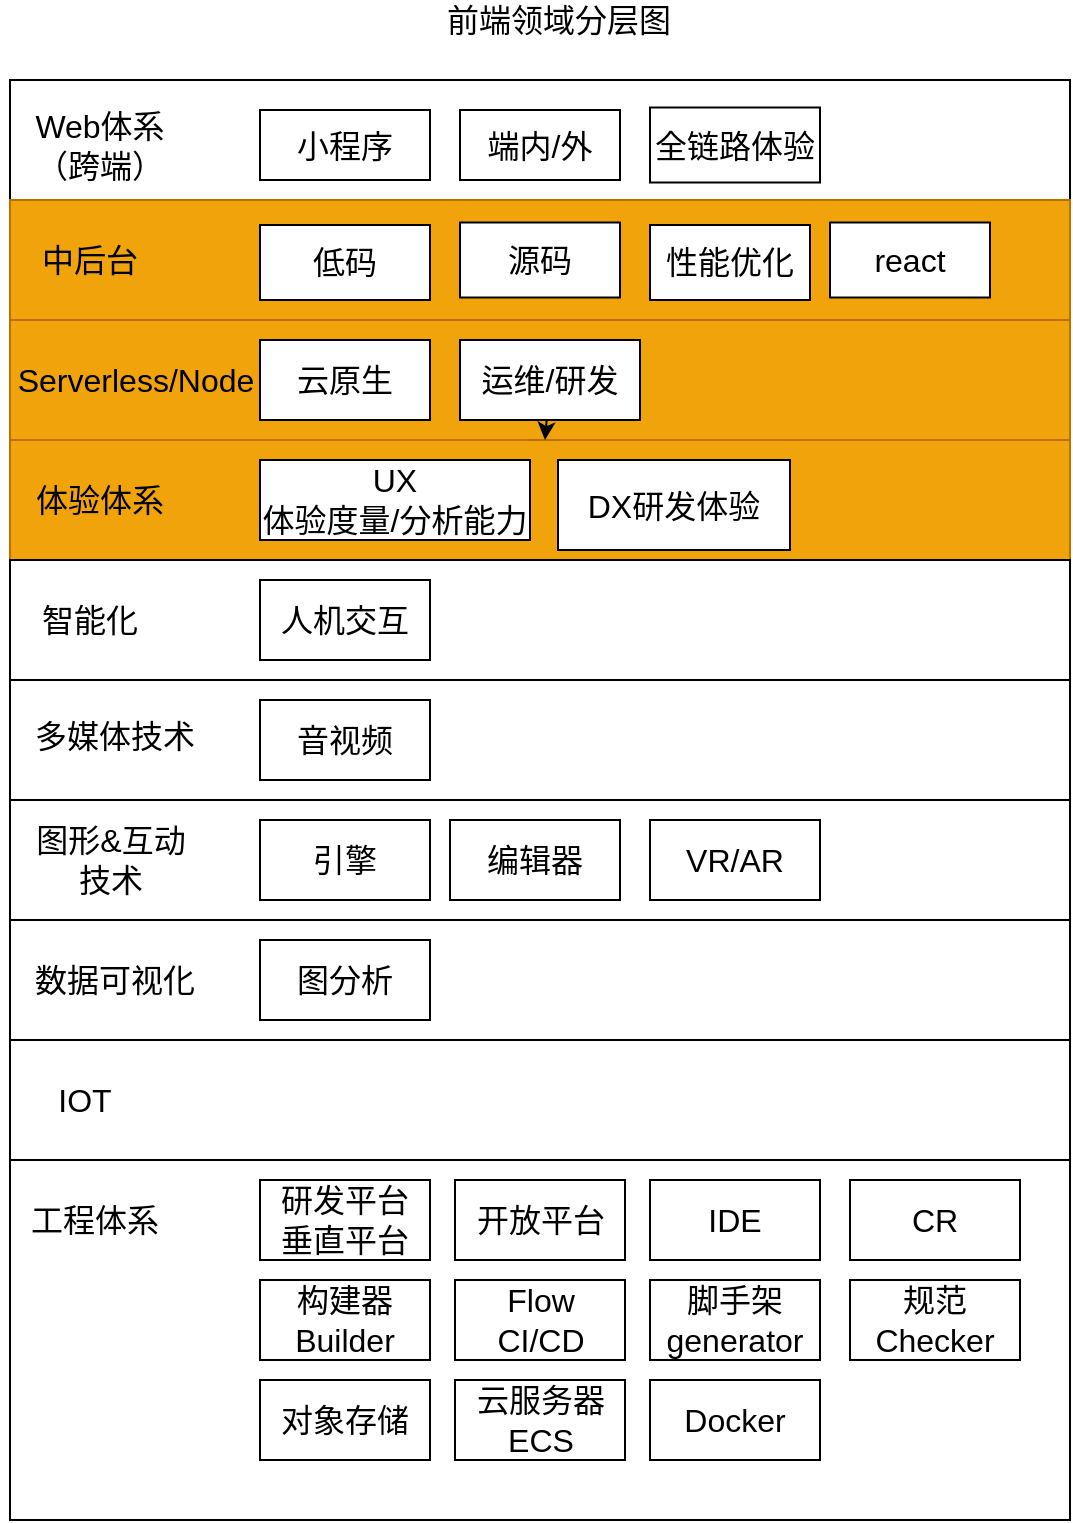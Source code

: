 <mxfile>
    <diagram id="2qQow2EDD-zB0ehWD6a5" name="第 1 页">
        <mxGraphModel dx="853" dy="340" grid="1" gridSize="10" guides="1" tooltips="1" connect="1" arrows="1" fold="1" page="1" pageScale="1" pageWidth="827" pageHeight="1169" math="0" shadow="0">
            <root>
                <mxCell id="0"/>
                <mxCell id="1" parent="0"/>
                <mxCell id="3" value="" style="rounded=0;whiteSpace=wrap;html=1;" parent="1" vertex="1">
                    <mxGeometry x="140" y="70" width="530" height="60" as="geometry"/>
                </mxCell>
                <mxCell id="5" value="前端领域分层图" style="text;html=1;align=center;verticalAlign=middle;resizable=0;points=[];autosize=1;strokeColor=none;fillColor=none;fontSize=16;" parent="1" vertex="1">
                    <mxGeometry x="349" y="30" width="130" height="20" as="geometry"/>
                </mxCell>
                <mxCell id="6" value="&lt;font style=&quot;font-size: 16px&quot;&gt;Web体系（跨端）&lt;/font&gt;" style="text;html=1;strokeColor=none;fillColor=none;align=center;verticalAlign=middle;whiteSpace=wrap;rounded=0;fontSize=16;" parent="1" vertex="1">
                    <mxGeometry x="150" y="85" width="70" height="35" as="geometry"/>
                </mxCell>
                <mxCell id="7" value="" style="rounded=0;whiteSpace=wrap;html=1;fillColor=#f0a30a;fontColor=#000000;strokeColor=#BD7000;" parent="1" vertex="1">
                    <mxGeometry x="140" y="130" width="530" height="60" as="geometry"/>
                </mxCell>
                <mxCell id="8" value="" style="rounded=0;whiteSpace=wrap;html=1;fillColor=#f0a30a;fontColor=#000000;strokeColor=#BD7000;" parent="1" vertex="1">
                    <mxGeometry x="140" y="190" width="530" height="60" as="geometry"/>
                </mxCell>
                <mxCell id="9" value="" style="rounded=0;whiteSpace=wrap;html=1;fillColor=#f0a30a;fontColor=#000000;strokeColor=#BD7000;" parent="1" vertex="1">
                    <mxGeometry x="140" y="250" width="530" height="60" as="geometry"/>
                </mxCell>
                <mxCell id="10" value="" style="rounded=0;whiteSpace=wrap;html=1;" parent="1" vertex="1">
                    <mxGeometry x="140" y="310" width="530" height="60" as="geometry"/>
                </mxCell>
                <mxCell id="11" value="" style="rounded=0;whiteSpace=wrap;html=1;" parent="1" vertex="1">
                    <mxGeometry x="140" y="370" width="530" height="60" as="geometry"/>
                </mxCell>
                <mxCell id="12" value="中后台" style="text;html=1;strokeColor=none;fillColor=none;align=center;verticalAlign=middle;whiteSpace=wrap;rounded=0;fontSize=16;" parent="1" vertex="1">
                    <mxGeometry x="150" y="145" width="60" height="30" as="geometry"/>
                </mxCell>
                <mxCell id="13" value="Serverless/Node" style="text;html=1;strokeColor=none;fillColor=none;align=center;verticalAlign=middle;whiteSpace=wrap;rounded=0;fontSize=16;" parent="1" vertex="1">
                    <mxGeometry x="172.5" y="205" width="60" height="30" as="geometry"/>
                </mxCell>
                <mxCell id="14" value="体验体系" style="text;html=1;strokeColor=none;fillColor=none;align=center;verticalAlign=middle;whiteSpace=wrap;rounded=0;fontSize=16;" parent="1" vertex="1">
                    <mxGeometry x="150" y="265" width="70" height="30" as="geometry"/>
                </mxCell>
                <mxCell id="15" value="智能化" style="text;html=1;strokeColor=none;fillColor=none;align=center;verticalAlign=middle;whiteSpace=wrap;rounded=0;fontSize=16;" parent="1" vertex="1">
                    <mxGeometry x="145" y="325" width="70" height="30" as="geometry"/>
                </mxCell>
                <mxCell id="16" value="多媒体技术" style="text;html=1;strokeColor=none;fillColor=none;align=center;verticalAlign=middle;whiteSpace=wrap;rounded=0;fontSize=16;" parent="1" vertex="1">
                    <mxGeometry x="145" y="385" width="95" height="25" as="geometry"/>
                </mxCell>
                <mxCell id="17" value="" style="rounded=0;whiteSpace=wrap;html=1;" parent="1" vertex="1">
                    <mxGeometry x="140" y="430" width="530" height="60" as="geometry"/>
                </mxCell>
                <mxCell id="18" value="图形&amp;amp;互动技术" style="text;html=1;strokeColor=none;fillColor=none;align=center;verticalAlign=middle;whiteSpace=wrap;rounded=0;fontSize=16;" parent="1" vertex="1">
                    <mxGeometry x="147.5" y="445" width="85" height="30" as="geometry"/>
                </mxCell>
                <mxCell id="19" value="" style="rounded=0;whiteSpace=wrap;html=1;" parent="1" vertex="1">
                    <mxGeometry x="140" y="490" width="530" height="60" as="geometry"/>
                </mxCell>
                <mxCell id="20" value="数据可视化" style="text;html=1;strokeColor=none;fillColor=none;align=center;verticalAlign=middle;whiteSpace=wrap;rounded=0;fontSize=16;" parent="1" vertex="1">
                    <mxGeometry x="150" y="505" width="85" height="30" as="geometry"/>
                </mxCell>
                <mxCell id="21" value="低码" style="rounded=0;whiteSpace=wrap;html=1;fontSize=16;" parent="1" vertex="1">
                    <mxGeometry x="265" y="142.5" width="85" height="37.5" as="geometry"/>
                </mxCell>
                <mxCell id="22" value="源码" style="rounded=0;whiteSpace=wrap;html=1;fontSize=16;" parent="1" vertex="1">
                    <mxGeometry x="365" y="141.25" width="80" height="37.5" as="geometry"/>
                </mxCell>
                <mxCell id="23" value="小程序" style="rounded=0;whiteSpace=wrap;html=1;fontSize=16;" parent="1" vertex="1">
                    <mxGeometry x="265" y="85" width="85" height="35" as="geometry"/>
                </mxCell>
                <mxCell id="24" value="端内/外" style="rounded=0;whiteSpace=wrap;html=1;fontSize=16;" parent="1" vertex="1">
                    <mxGeometry x="365" y="85" width="80" height="35" as="geometry"/>
                </mxCell>
                <mxCell id="25" value="云原生" style="rounded=0;whiteSpace=wrap;html=1;fontSize=16;" parent="1" vertex="1">
                    <mxGeometry x="265" y="200" width="85" height="40" as="geometry"/>
                </mxCell>
                <mxCell id="40" value="" style="edgeStyle=none;html=1;" parent="1" source="27" target="9" edge="1">
                    <mxGeometry relative="1" as="geometry"/>
                </mxCell>
                <mxCell id="27" value="运维/研发" style="rounded=0;whiteSpace=wrap;html=1;fontSize=16;" parent="1" vertex="1">
                    <mxGeometry x="365" y="200" width="90" height="40" as="geometry"/>
                </mxCell>
                <mxCell id="28" value="全链路体验" style="rounded=0;whiteSpace=wrap;html=1;fontSize=16;" parent="1" vertex="1">
                    <mxGeometry x="460" y="83.75" width="85" height="37.5" as="geometry"/>
                </mxCell>
                <mxCell id="30" value="UX&lt;br&gt;体验度量/分析能力" style="rounded=0;whiteSpace=wrap;html=1;fontSize=16;" parent="1" vertex="1">
                    <mxGeometry x="265" y="260" width="135" height="40" as="geometry"/>
                </mxCell>
                <mxCell id="31" value="DX研发体验" style="rounded=0;whiteSpace=wrap;html=1;fontSize=16;" parent="1" vertex="1">
                    <mxGeometry x="414" y="260" width="116" height="45" as="geometry"/>
                </mxCell>
                <mxCell id="32" value="人机交互" style="rounded=0;whiteSpace=wrap;html=1;fontSize=16;" parent="1" vertex="1">
                    <mxGeometry x="265" y="320" width="85" height="40" as="geometry"/>
                </mxCell>
                <mxCell id="33" value="音视频" style="rounded=0;whiteSpace=wrap;html=1;fontSize=16;" parent="1" vertex="1">
                    <mxGeometry x="265" y="380" width="85" height="40" as="geometry"/>
                </mxCell>
                <mxCell id="34" value="引擎" style="rounded=0;whiteSpace=wrap;html=1;fontSize=16;" parent="1" vertex="1">
                    <mxGeometry x="265" y="440" width="85" height="40" as="geometry"/>
                </mxCell>
                <mxCell id="35" value="编辑器" style="rounded=0;whiteSpace=wrap;html=1;fontSize=16;" parent="1" vertex="1">
                    <mxGeometry x="360" y="440" width="85" height="40" as="geometry"/>
                </mxCell>
                <mxCell id="36" value="VR/AR" style="rounded=0;whiteSpace=wrap;html=1;fontSize=16;" parent="1" vertex="1">
                    <mxGeometry x="460" y="440" width="85" height="40" as="geometry"/>
                </mxCell>
                <mxCell id="37" value="图分析" style="rounded=0;whiteSpace=wrap;html=1;fontSize=16;" parent="1" vertex="1">
                    <mxGeometry x="265" y="500" width="85" height="40" as="geometry"/>
                </mxCell>
                <mxCell id="42" value="" style="rounded=0;whiteSpace=wrap;html=1;" parent="1" vertex="1">
                    <mxGeometry x="140" y="550" width="530" height="60" as="geometry"/>
                </mxCell>
                <mxCell id="43" value="IOT" style="text;html=1;strokeColor=none;fillColor=none;align=center;verticalAlign=middle;whiteSpace=wrap;rounded=0;fontSize=16;" parent="1" vertex="1">
                    <mxGeometry x="135" y="565" width="85" height="30" as="geometry"/>
                </mxCell>
                <mxCell id="44" value="" style="rounded=0;whiteSpace=wrap;html=1;" parent="1" vertex="1">
                    <mxGeometry x="140" y="610" width="530" height="180" as="geometry"/>
                </mxCell>
                <mxCell id="45" value="工程体系" style="text;html=1;strokeColor=none;fillColor=none;align=center;verticalAlign=middle;whiteSpace=wrap;rounded=0;fontSize=16;" parent="1" vertex="1">
                    <mxGeometry x="140" y="625" width="85" height="30" as="geometry"/>
                </mxCell>
                <mxCell id="47" value="构建器&lt;br&gt;Builder" style="rounded=0;whiteSpace=wrap;html=1;fontSize=16;" parent="1" vertex="1">
                    <mxGeometry x="265" y="670" width="85" height="40" as="geometry"/>
                </mxCell>
                <mxCell id="49" value="Flow&lt;br&gt;CI/CD" style="rounded=0;whiteSpace=wrap;html=1;fontSize=16;" parent="1" vertex="1">
                    <mxGeometry x="362.5" y="670" width="85" height="40" as="geometry"/>
                </mxCell>
                <mxCell id="50" value="规范Checker" style="rounded=0;whiteSpace=wrap;html=1;fontSize=16;" parent="1" vertex="1">
                    <mxGeometry x="560" y="670" width="85" height="40" as="geometry"/>
                </mxCell>
                <mxCell id="51" value="IDE" style="rounded=0;whiteSpace=wrap;html=1;fontSize=16;" parent="1" vertex="1">
                    <mxGeometry x="460" y="620" width="85" height="40" as="geometry"/>
                </mxCell>
                <mxCell id="52" value="开放平台" style="rounded=0;whiteSpace=wrap;html=1;fontSize=16;" parent="1" vertex="1">
                    <mxGeometry x="362.5" y="620" width="85" height="40" as="geometry"/>
                </mxCell>
                <mxCell id="54" value="研发平台&lt;br&gt;垂直平台" style="rounded=0;whiteSpace=wrap;html=1;fontSize=16;" parent="1" vertex="1">
                    <mxGeometry x="265" y="620" width="85" height="40" as="geometry"/>
                </mxCell>
                <mxCell id="55" value="脚手架&lt;br&gt;generator" style="rounded=0;whiteSpace=wrap;html=1;fontSize=16;" parent="1" vertex="1">
                    <mxGeometry x="460" y="670" width="85" height="40" as="geometry"/>
                </mxCell>
                <mxCell id="56" value="CR" style="rounded=0;whiteSpace=wrap;html=1;fontSize=16;" parent="1" vertex="1">
                    <mxGeometry x="560" y="620" width="85" height="40" as="geometry"/>
                </mxCell>
                <mxCell id="57" value="对象存储" style="rounded=0;whiteSpace=wrap;html=1;fontSize=16;" parent="1" vertex="1">
                    <mxGeometry x="265" y="720" width="85" height="40" as="geometry"/>
                </mxCell>
                <mxCell id="58" value="云服务器ECS" style="rounded=0;whiteSpace=wrap;html=1;fontSize=16;" parent="1" vertex="1">
                    <mxGeometry x="362.5" y="720" width="85" height="40" as="geometry"/>
                </mxCell>
                <mxCell id="59" value="Docker" style="rounded=0;whiteSpace=wrap;html=1;fontSize=16;" parent="1" vertex="1">
                    <mxGeometry x="460" y="720" width="85" height="40" as="geometry"/>
                </mxCell>
                <mxCell id="60" value="性能优化" style="rounded=0;whiteSpace=wrap;html=1;fontSize=16;" parent="1" vertex="1">
                    <mxGeometry x="460" y="142.5" width="80" height="37.5" as="geometry"/>
                </mxCell>
                <mxCell id="61" value="react" style="rounded=0;whiteSpace=wrap;html=1;fontSize=16;" parent="1" vertex="1">
                    <mxGeometry x="550" y="141.25" width="80" height="37.5" as="geometry"/>
                </mxCell>
            </root>
        </mxGraphModel>
    </diagram>
</mxfile>
